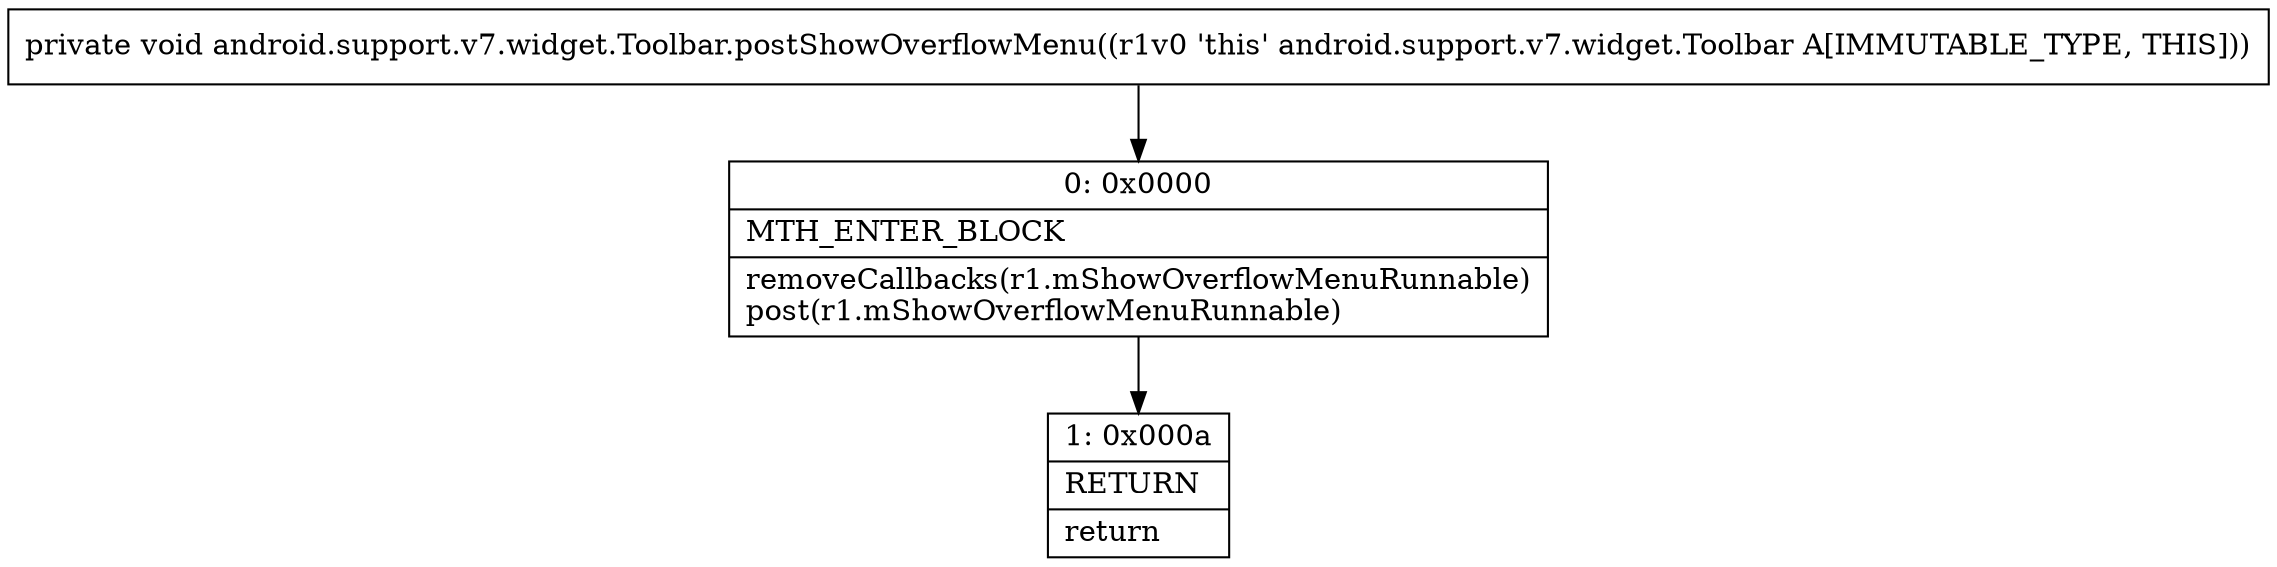 digraph "CFG forandroid.support.v7.widget.Toolbar.postShowOverflowMenu()V" {
Node_0 [shape=record,label="{0\:\ 0x0000|MTH_ENTER_BLOCK\l|removeCallbacks(r1.mShowOverflowMenuRunnable)\lpost(r1.mShowOverflowMenuRunnable)\l}"];
Node_1 [shape=record,label="{1\:\ 0x000a|RETURN\l|return\l}"];
MethodNode[shape=record,label="{private void android.support.v7.widget.Toolbar.postShowOverflowMenu((r1v0 'this' android.support.v7.widget.Toolbar A[IMMUTABLE_TYPE, THIS])) }"];
MethodNode -> Node_0;
Node_0 -> Node_1;
}


